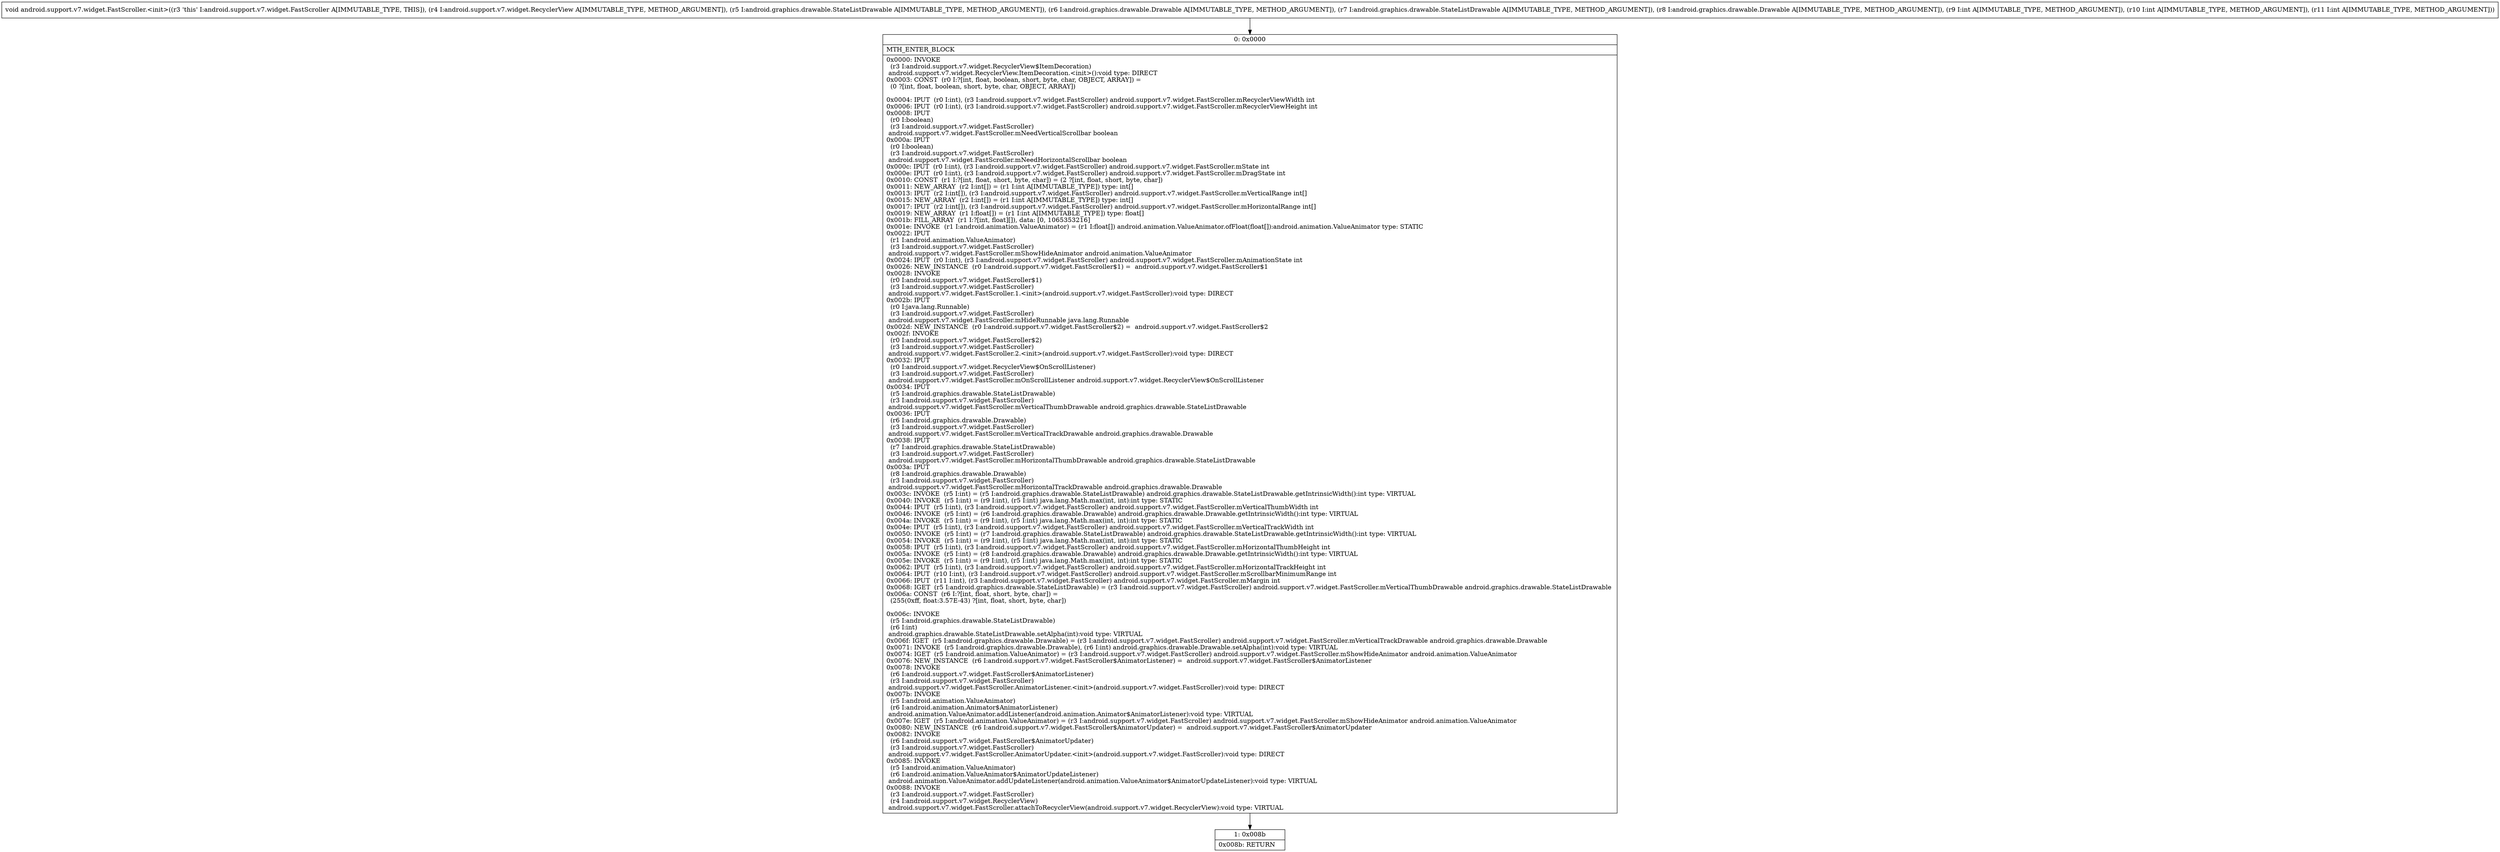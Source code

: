 digraph "CFG forandroid.support.v7.widget.FastScroller.\<init\>(Landroid\/support\/v7\/widget\/RecyclerView;Landroid\/graphics\/drawable\/StateListDrawable;Landroid\/graphics\/drawable\/Drawable;Landroid\/graphics\/drawable\/StateListDrawable;Landroid\/graphics\/drawable\/Drawable;III)V" {
Node_0 [shape=record,label="{0\:\ 0x0000|MTH_ENTER_BLOCK\l|0x0000: INVOKE  \l  (r3 I:android.support.v7.widget.RecyclerView$ItemDecoration)\l android.support.v7.widget.RecyclerView.ItemDecoration.\<init\>():void type: DIRECT \l0x0003: CONST  (r0 I:?[int, float, boolean, short, byte, char, OBJECT, ARRAY]) = \l  (0 ?[int, float, boolean, short, byte, char, OBJECT, ARRAY])\l \l0x0004: IPUT  (r0 I:int), (r3 I:android.support.v7.widget.FastScroller) android.support.v7.widget.FastScroller.mRecyclerViewWidth int \l0x0006: IPUT  (r0 I:int), (r3 I:android.support.v7.widget.FastScroller) android.support.v7.widget.FastScroller.mRecyclerViewHeight int \l0x0008: IPUT  \l  (r0 I:boolean)\l  (r3 I:android.support.v7.widget.FastScroller)\l android.support.v7.widget.FastScroller.mNeedVerticalScrollbar boolean \l0x000a: IPUT  \l  (r0 I:boolean)\l  (r3 I:android.support.v7.widget.FastScroller)\l android.support.v7.widget.FastScroller.mNeedHorizontalScrollbar boolean \l0x000c: IPUT  (r0 I:int), (r3 I:android.support.v7.widget.FastScroller) android.support.v7.widget.FastScroller.mState int \l0x000e: IPUT  (r0 I:int), (r3 I:android.support.v7.widget.FastScroller) android.support.v7.widget.FastScroller.mDragState int \l0x0010: CONST  (r1 I:?[int, float, short, byte, char]) = (2 ?[int, float, short, byte, char]) \l0x0011: NEW_ARRAY  (r2 I:int[]) = (r1 I:int A[IMMUTABLE_TYPE]) type: int[] \l0x0013: IPUT  (r2 I:int[]), (r3 I:android.support.v7.widget.FastScroller) android.support.v7.widget.FastScroller.mVerticalRange int[] \l0x0015: NEW_ARRAY  (r2 I:int[]) = (r1 I:int A[IMMUTABLE_TYPE]) type: int[] \l0x0017: IPUT  (r2 I:int[]), (r3 I:android.support.v7.widget.FastScroller) android.support.v7.widget.FastScroller.mHorizontalRange int[] \l0x0019: NEW_ARRAY  (r1 I:float[]) = (r1 I:int A[IMMUTABLE_TYPE]) type: float[] \l0x001b: FILL_ARRAY  (r1 I:?[int, float][]), data: [0, 1065353216] \l0x001e: INVOKE  (r1 I:android.animation.ValueAnimator) = (r1 I:float[]) android.animation.ValueAnimator.ofFloat(float[]):android.animation.ValueAnimator type: STATIC \l0x0022: IPUT  \l  (r1 I:android.animation.ValueAnimator)\l  (r3 I:android.support.v7.widget.FastScroller)\l android.support.v7.widget.FastScroller.mShowHideAnimator android.animation.ValueAnimator \l0x0024: IPUT  (r0 I:int), (r3 I:android.support.v7.widget.FastScroller) android.support.v7.widget.FastScroller.mAnimationState int \l0x0026: NEW_INSTANCE  (r0 I:android.support.v7.widget.FastScroller$1) =  android.support.v7.widget.FastScroller$1 \l0x0028: INVOKE  \l  (r0 I:android.support.v7.widget.FastScroller$1)\l  (r3 I:android.support.v7.widget.FastScroller)\l android.support.v7.widget.FastScroller.1.\<init\>(android.support.v7.widget.FastScroller):void type: DIRECT \l0x002b: IPUT  \l  (r0 I:java.lang.Runnable)\l  (r3 I:android.support.v7.widget.FastScroller)\l android.support.v7.widget.FastScroller.mHideRunnable java.lang.Runnable \l0x002d: NEW_INSTANCE  (r0 I:android.support.v7.widget.FastScroller$2) =  android.support.v7.widget.FastScroller$2 \l0x002f: INVOKE  \l  (r0 I:android.support.v7.widget.FastScroller$2)\l  (r3 I:android.support.v7.widget.FastScroller)\l android.support.v7.widget.FastScroller.2.\<init\>(android.support.v7.widget.FastScroller):void type: DIRECT \l0x0032: IPUT  \l  (r0 I:android.support.v7.widget.RecyclerView$OnScrollListener)\l  (r3 I:android.support.v7.widget.FastScroller)\l android.support.v7.widget.FastScroller.mOnScrollListener android.support.v7.widget.RecyclerView$OnScrollListener \l0x0034: IPUT  \l  (r5 I:android.graphics.drawable.StateListDrawable)\l  (r3 I:android.support.v7.widget.FastScroller)\l android.support.v7.widget.FastScroller.mVerticalThumbDrawable android.graphics.drawable.StateListDrawable \l0x0036: IPUT  \l  (r6 I:android.graphics.drawable.Drawable)\l  (r3 I:android.support.v7.widget.FastScroller)\l android.support.v7.widget.FastScroller.mVerticalTrackDrawable android.graphics.drawable.Drawable \l0x0038: IPUT  \l  (r7 I:android.graphics.drawable.StateListDrawable)\l  (r3 I:android.support.v7.widget.FastScroller)\l android.support.v7.widget.FastScroller.mHorizontalThumbDrawable android.graphics.drawable.StateListDrawable \l0x003a: IPUT  \l  (r8 I:android.graphics.drawable.Drawable)\l  (r3 I:android.support.v7.widget.FastScroller)\l android.support.v7.widget.FastScroller.mHorizontalTrackDrawable android.graphics.drawable.Drawable \l0x003c: INVOKE  (r5 I:int) = (r5 I:android.graphics.drawable.StateListDrawable) android.graphics.drawable.StateListDrawable.getIntrinsicWidth():int type: VIRTUAL \l0x0040: INVOKE  (r5 I:int) = (r9 I:int), (r5 I:int) java.lang.Math.max(int, int):int type: STATIC \l0x0044: IPUT  (r5 I:int), (r3 I:android.support.v7.widget.FastScroller) android.support.v7.widget.FastScroller.mVerticalThumbWidth int \l0x0046: INVOKE  (r5 I:int) = (r6 I:android.graphics.drawable.Drawable) android.graphics.drawable.Drawable.getIntrinsicWidth():int type: VIRTUAL \l0x004a: INVOKE  (r5 I:int) = (r9 I:int), (r5 I:int) java.lang.Math.max(int, int):int type: STATIC \l0x004e: IPUT  (r5 I:int), (r3 I:android.support.v7.widget.FastScroller) android.support.v7.widget.FastScroller.mVerticalTrackWidth int \l0x0050: INVOKE  (r5 I:int) = (r7 I:android.graphics.drawable.StateListDrawable) android.graphics.drawable.StateListDrawable.getIntrinsicWidth():int type: VIRTUAL \l0x0054: INVOKE  (r5 I:int) = (r9 I:int), (r5 I:int) java.lang.Math.max(int, int):int type: STATIC \l0x0058: IPUT  (r5 I:int), (r3 I:android.support.v7.widget.FastScroller) android.support.v7.widget.FastScroller.mHorizontalThumbHeight int \l0x005a: INVOKE  (r5 I:int) = (r8 I:android.graphics.drawable.Drawable) android.graphics.drawable.Drawable.getIntrinsicWidth():int type: VIRTUAL \l0x005e: INVOKE  (r5 I:int) = (r9 I:int), (r5 I:int) java.lang.Math.max(int, int):int type: STATIC \l0x0062: IPUT  (r5 I:int), (r3 I:android.support.v7.widget.FastScroller) android.support.v7.widget.FastScroller.mHorizontalTrackHeight int \l0x0064: IPUT  (r10 I:int), (r3 I:android.support.v7.widget.FastScroller) android.support.v7.widget.FastScroller.mScrollbarMinimumRange int \l0x0066: IPUT  (r11 I:int), (r3 I:android.support.v7.widget.FastScroller) android.support.v7.widget.FastScroller.mMargin int \l0x0068: IGET  (r5 I:android.graphics.drawable.StateListDrawable) = (r3 I:android.support.v7.widget.FastScroller) android.support.v7.widget.FastScroller.mVerticalThumbDrawable android.graphics.drawable.StateListDrawable \l0x006a: CONST  (r6 I:?[int, float, short, byte, char]) = \l  (255(0xff, float:3.57E\-43) ?[int, float, short, byte, char])\l \l0x006c: INVOKE  \l  (r5 I:android.graphics.drawable.StateListDrawable)\l  (r6 I:int)\l android.graphics.drawable.StateListDrawable.setAlpha(int):void type: VIRTUAL \l0x006f: IGET  (r5 I:android.graphics.drawable.Drawable) = (r3 I:android.support.v7.widget.FastScroller) android.support.v7.widget.FastScroller.mVerticalTrackDrawable android.graphics.drawable.Drawable \l0x0071: INVOKE  (r5 I:android.graphics.drawable.Drawable), (r6 I:int) android.graphics.drawable.Drawable.setAlpha(int):void type: VIRTUAL \l0x0074: IGET  (r5 I:android.animation.ValueAnimator) = (r3 I:android.support.v7.widget.FastScroller) android.support.v7.widget.FastScroller.mShowHideAnimator android.animation.ValueAnimator \l0x0076: NEW_INSTANCE  (r6 I:android.support.v7.widget.FastScroller$AnimatorListener) =  android.support.v7.widget.FastScroller$AnimatorListener \l0x0078: INVOKE  \l  (r6 I:android.support.v7.widget.FastScroller$AnimatorListener)\l  (r3 I:android.support.v7.widget.FastScroller)\l android.support.v7.widget.FastScroller.AnimatorListener.\<init\>(android.support.v7.widget.FastScroller):void type: DIRECT \l0x007b: INVOKE  \l  (r5 I:android.animation.ValueAnimator)\l  (r6 I:android.animation.Animator$AnimatorListener)\l android.animation.ValueAnimator.addListener(android.animation.Animator$AnimatorListener):void type: VIRTUAL \l0x007e: IGET  (r5 I:android.animation.ValueAnimator) = (r3 I:android.support.v7.widget.FastScroller) android.support.v7.widget.FastScroller.mShowHideAnimator android.animation.ValueAnimator \l0x0080: NEW_INSTANCE  (r6 I:android.support.v7.widget.FastScroller$AnimatorUpdater) =  android.support.v7.widget.FastScroller$AnimatorUpdater \l0x0082: INVOKE  \l  (r6 I:android.support.v7.widget.FastScroller$AnimatorUpdater)\l  (r3 I:android.support.v7.widget.FastScroller)\l android.support.v7.widget.FastScroller.AnimatorUpdater.\<init\>(android.support.v7.widget.FastScroller):void type: DIRECT \l0x0085: INVOKE  \l  (r5 I:android.animation.ValueAnimator)\l  (r6 I:android.animation.ValueAnimator$AnimatorUpdateListener)\l android.animation.ValueAnimator.addUpdateListener(android.animation.ValueAnimator$AnimatorUpdateListener):void type: VIRTUAL \l0x0088: INVOKE  \l  (r3 I:android.support.v7.widget.FastScroller)\l  (r4 I:android.support.v7.widget.RecyclerView)\l android.support.v7.widget.FastScroller.attachToRecyclerView(android.support.v7.widget.RecyclerView):void type: VIRTUAL \l}"];
Node_1 [shape=record,label="{1\:\ 0x008b|0x008b: RETURN   \l}"];
MethodNode[shape=record,label="{void android.support.v7.widget.FastScroller.\<init\>((r3 'this' I:android.support.v7.widget.FastScroller A[IMMUTABLE_TYPE, THIS]), (r4 I:android.support.v7.widget.RecyclerView A[IMMUTABLE_TYPE, METHOD_ARGUMENT]), (r5 I:android.graphics.drawable.StateListDrawable A[IMMUTABLE_TYPE, METHOD_ARGUMENT]), (r6 I:android.graphics.drawable.Drawable A[IMMUTABLE_TYPE, METHOD_ARGUMENT]), (r7 I:android.graphics.drawable.StateListDrawable A[IMMUTABLE_TYPE, METHOD_ARGUMENT]), (r8 I:android.graphics.drawable.Drawable A[IMMUTABLE_TYPE, METHOD_ARGUMENT]), (r9 I:int A[IMMUTABLE_TYPE, METHOD_ARGUMENT]), (r10 I:int A[IMMUTABLE_TYPE, METHOD_ARGUMENT]), (r11 I:int A[IMMUTABLE_TYPE, METHOD_ARGUMENT])) }"];
MethodNode -> Node_0;
Node_0 -> Node_1;
}

